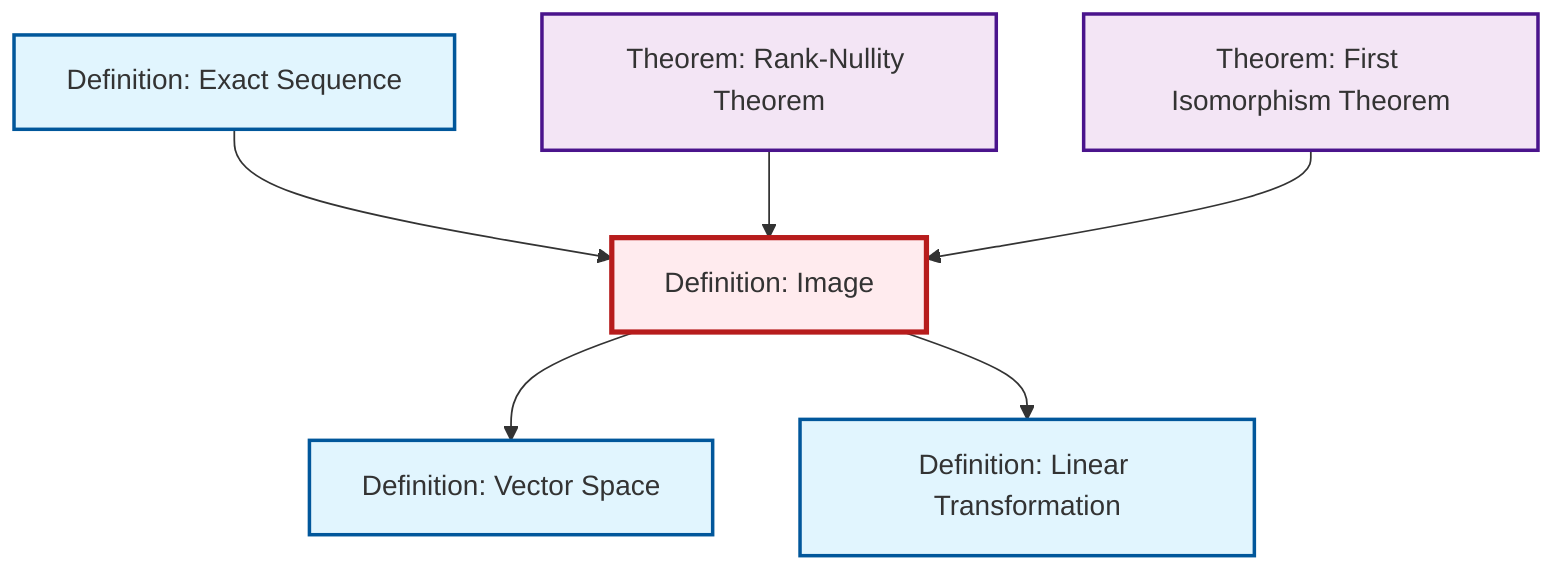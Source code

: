 graph TD
    classDef definition fill:#e1f5fe,stroke:#01579b,stroke-width:2px
    classDef theorem fill:#f3e5f5,stroke:#4a148c,stroke-width:2px
    classDef axiom fill:#fff3e0,stroke:#e65100,stroke-width:2px
    classDef example fill:#e8f5e9,stroke:#1b5e20,stroke-width:2px
    classDef current fill:#ffebee,stroke:#b71c1c,stroke-width:3px
    def-linear-transformation["Definition: Linear Transformation"]:::definition
    thm-rank-nullity["Theorem: Rank-Nullity Theorem"]:::theorem
    thm-first-isomorphism["Theorem: First Isomorphism Theorem"]:::theorem
    def-exact-sequence["Definition: Exact Sequence"]:::definition
    def-vector-space["Definition: Vector Space"]:::definition
    def-image["Definition: Image"]:::definition
    def-image --> def-vector-space
    def-exact-sequence --> def-image
    thm-rank-nullity --> def-image
    thm-first-isomorphism --> def-image
    def-image --> def-linear-transformation
    class def-image current